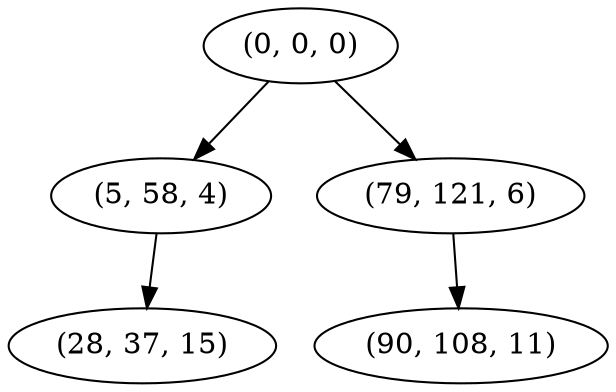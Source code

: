 digraph tree {
    "(0, 0, 0)";
    "(5, 58, 4)";
    "(28, 37, 15)";
    "(79, 121, 6)";
    "(90, 108, 11)";
    "(0, 0, 0)" -> "(5, 58, 4)";
    "(0, 0, 0)" -> "(79, 121, 6)";
    "(5, 58, 4)" -> "(28, 37, 15)";
    "(79, 121, 6)" -> "(90, 108, 11)";
}
